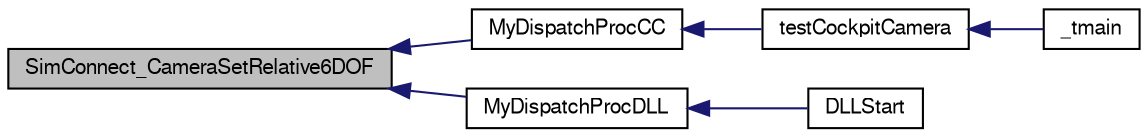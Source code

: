 digraph "SimConnect_CameraSetRelative6DOF"
{
  bgcolor="transparent";
  edge [fontname="FreeSans",fontsize="10",labelfontname="FreeSans",labelfontsize="10"];
  node [fontname="FreeSans",fontsize="10",shape=record];
  rankdir="LR";
  Node1 [label="SimConnect_CameraSetRelative6DOF",height=0.2,width=0.4,color="black", fillcolor="grey75", style="filled" fontcolor="black"];
  Node1 -> Node2 [dir="back",color="midnightblue",fontsize="10",style="solid",fontname="FreeSans"];
  Node2 [label="MyDispatchProcCC",height=0.2,width=0.4,color="black",URL="$CameraTool_8cpp.html#a11366fbca18a05e3d0118951c045efa2"];
  Node2 -> Node3 [dir="back",color="midnightblue",fontsize="10",style="solid",fontname="FreeSans"];
  Node3 [label="testCockpitCamera",height=0.2,width=0.4,color="black",URL="$CameraTool_8cpp.html#a5897d798709cc849bab0a55e50d55880"];
  Node3 -> Node4 [dir="back",color="midnightblue",fontsize="10",style="solid",fontname="FreeSans"];
  Node4 [label="_tmain",height=0.2,width=0.4,color="black",URL="$CameraTool_8cpp.html#a9ded5d41f500fd92b63c46f949284f35"];
  Node1 -> Node5 [dir="back",color="midnightblue",fontsize="10",style="solid",fontname="FreeSans"];
  Node5 [label="MyDispatchProcDLL",height=0.2,width=0.4,color="black",URL="$testDLL_8cpp.html#a0fe0237aead099a9a3b92057d641ab58"];
  Node5 -> Node6 [dir="back",color="midnightblue",fontsize="10",style="solid",fontname="FreeSans"];
  Node6 [label="DLLStart",height=0.2,width=0.4,color="black",URL="$testDLL_8cpp.html#a54633aa73b9653cdcc681606af061121"];
}
